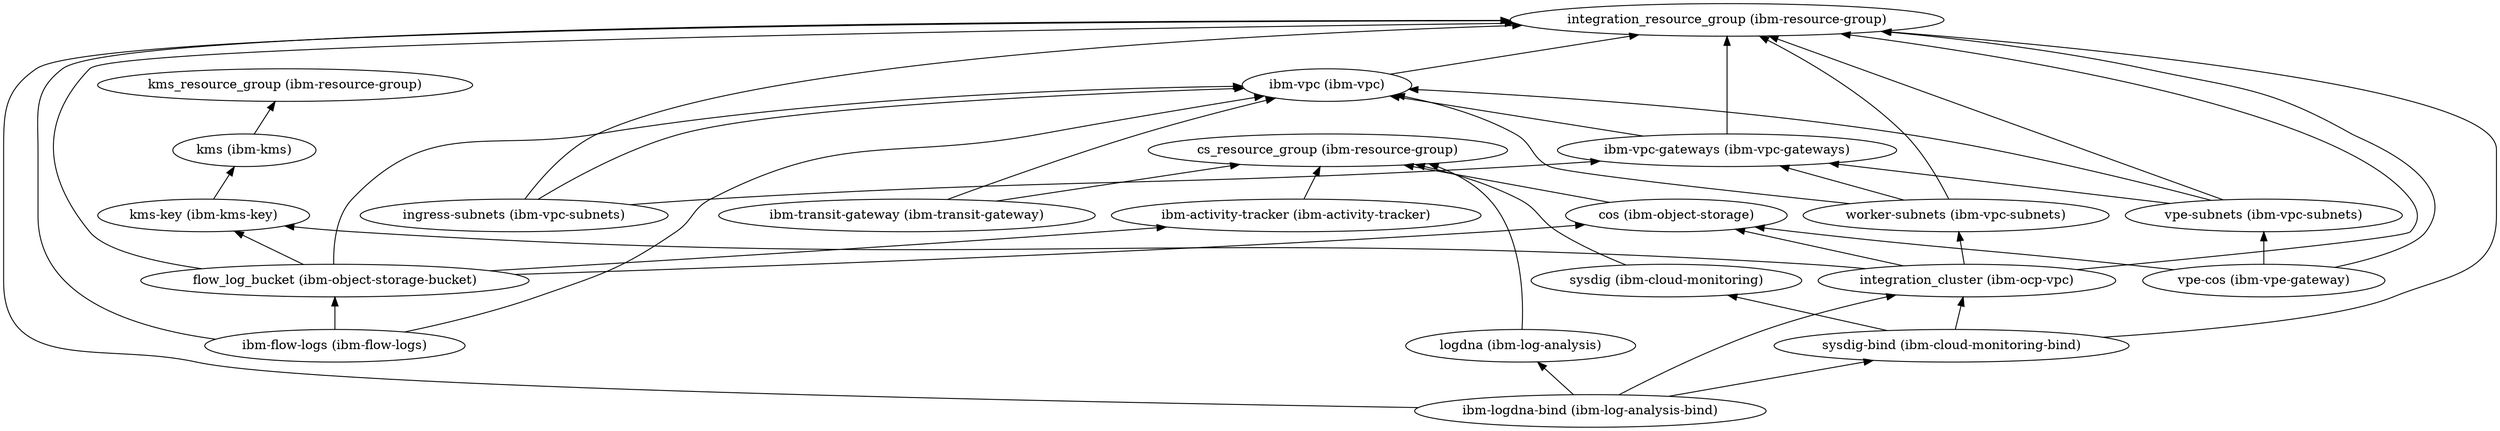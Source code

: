 digraph {
    rankdir="BT"
    "kms_resource_group (ibm-resource-group)"
"integration_resource_group (ibm-resource-group)"
"cs_resource_group (ibm-resource-group)"
"ibm-activity-tracker (ibm-activity-tracker)" -> "cs_resource_group (ibm-resource-group)"
"ibm-activity-tracker (ibm-activity-tracker)"
"sysdig (ibm-cloud-monitoring)" -> "cs_resource_group (ibm-resource-group)"
"sysdig (ibm-cloud-monitoring)"
"sysdig-bind (ibm-cloud-monitoring-bind)" -> "integration_cluster (ibm-ocp-vpc)"
"sysdig-bind (ibm-cloud-monitoring-bind)" -> "integration_resource_group (ibm-resource-group)"
"sysdig-bind (ibm-cloud-monitoring-bind)" -> "sysdig (ibm-cloud-monitoring)"
"sysdig-bind (ibm-cloud-monitoring-bind)"
"integration_cluster (ibm-ocp-vpc)" -> "integration_resource_group (ibm-resource-group)"
"integration_cluster (ibm-ocp-vpc)" -> "cos (ibm-object-storage)"
"integration_cluster (ibm-ocp-vpc)" -> "worker-subnets (ibm-vpc-subnets)"
"integration_cluster (ibm-ocp-vpc)" -> "kms-key (ibm-kms-key)"
"integration_cluster (ibm-ocp-vpc)"
"cos (ibm-object-storage)" -> "cs_resource_group (ibm-resource-group)"
"cos (ibm-object-storage)"
"worker-subnets (ibm-vpc-subnets)" -> "integration_resource_group (ibm-resource-group)"
"worker-subnets (ibm-vpc-subnets)" -> "ibm-vpc (ibm-vpc)"
"worker-subnets (ibm-vpc-subnets)" -> "ibm-vpc-gateways (ibm-vpc-gateways)"
"worker-subnets (ibm-vpc-subnets)"
"ibm-vpc (ibm-vpc)" -> "integration_resource_group (ibm-resource-group)"
"ibm-vpc (ibm-vpc)"
"ibm-vpc-gateways (ibm-vpc-gateways)" -> "integration_resource_group (ibm-resource-group)"
"ibm-vpc-gateways (ibm-vpc-gateways)" -> "ibm-vpc (ibm-vpc)"
"ibm-vpc-gateways (ibm-vpc-gateways)"
"kms-key (ibm-kms-key)" -> "kms (ibm-kms)"
"kms-key (ibm-kms-key)"
"kms (ibm-kms)" -> "kms_resource_group (ibm-resource-group)"
"kms (ibm-kms)"
"ibm-flow-logs (ibm-flow-logs)" -> "integration_resource_group (ibm-resource-group)"
"ibm-flow-logs (ibm-flow-logs)" -> "flow_log_bucket (ibm-object-storage-bucket)"
"ibm-flow-logs (ibm-flow-logs)" -> "ibm-vpc (ibm-vpc)"
"ibm-flow-logs (ibm-flow-logs)"
"flow_log_bucket (ibm-object-storage-bucket)" -> "integration_resource_group (ibm-resource-group)"
"flow_log_bucket (ibm-object-storage-bucket)" -> "cos (ibm-object-storage)"
"flow_log_bucket (ibm-object-storage-bucket)" -> "kms-key (ibm-kms-key)"
"flow_log_bucket (ibm-object-storage-bucket)" -> "ibm-activity-tracker (ibm-activity-tracker)"
"flow_log_bucket (ibm-object-storage-bucket)" -> "ibm-vpc (ibm-vpc)"
"flow_log_bucket (ibm-object-storage-bucket)"
"logdna (ibm-log-analysis)" -> "cs_resource_group (ibm-resource-group)"
"logdna (ibm-log-analysis)"
"ibm-logdna-bind (ibm-log-analysis-bind)" -> "integration_cluster (ibm-ocp-vpc)"
"ibm-logdna-bind (ibm-log-analysis-bind)" -> "integration_resource_group (ibm-resource-group)"
"ibm-logdna-bind (ibm-log-analysis-bind)" -> "logdna (ibm-log-analysis)"
"ibm-logdna-bind (ibm-log-analysis-bind)" -> "sysdig-bind (ibm-cloud-monitoring-bind)"
"ibm-logdna-bind (ibm-log-analysis-bind)"
"vpe-subnets (ibm-vpc-subnets)" -> "integration_resource_group (ibm-resource-group)"
"vpe-subnets (ibm-vpc-subnets)" -> "ibm-vpc (ibm-vpc)"
"vpe-subnets (ibm-vpc-subnets)" -> "ibm-vpc-gateways (ibm-vpc-gateways)"
"vpe-subnets (ibm-vpc-subnets)"
"ingress-subnets (ibm-vpc-subnets)" -> "integration_resource_group (ibm-resource-group)"
"ingress-subnets (ibm-vpc-subnets)" -> "ibm-vpc (ibm-vpc)"
"ingress-subnets (ibm-vpc-subnets)" -> "ibm-vpc-gateways (ibm-vpc-gateways)"
"ingress-subnets (ibm-vpc-subnets)"
"vpe-cos (ibm-vpe-gateway)" -> "integration_resource_group (ibm-resource-group)"
"vpe-cos (ibm-vpe-gateway)" -> "vpe-subnets (ibm-vpc-subnets)"
"vpe-cos (ibm-vpe-gateway)" -> "cos (ibm-object-storage)"
"vpe-cos (ibm-vpe-gateway)"
"ibm-transit-gateway (ibm-transit-gateway)" -> "cs_resource_group (ibm-resource-group)"
"ibm-transit-gateway (ibm-transit-gateway)" -> "ibm-vpc (ibm-vpc)"
"ibm-transit-gateway (ibm-transit-gateway)"
  }